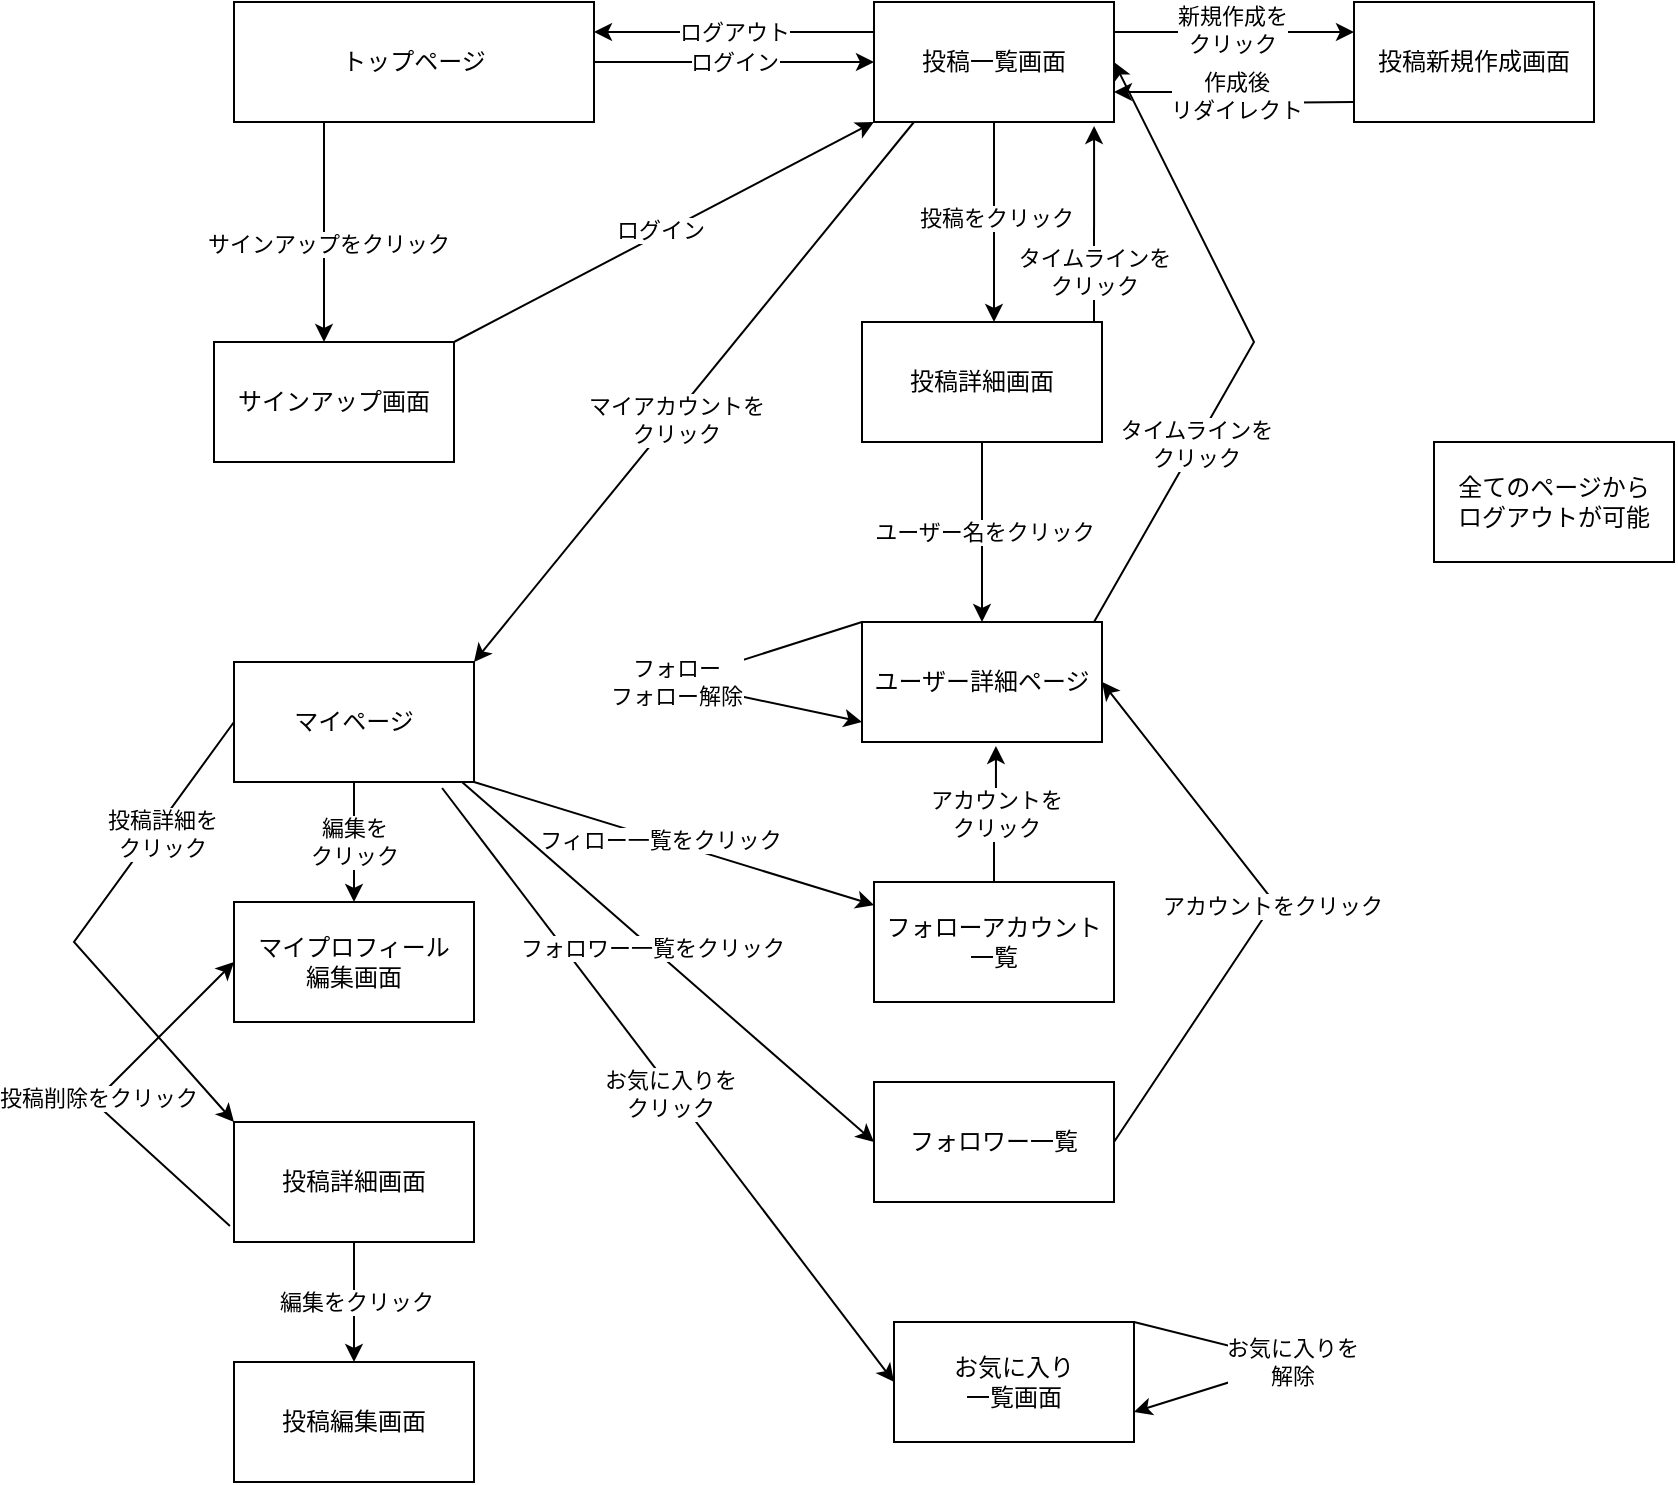 <mxfile version="21.1.5" type="device">
  <diagram name="ページ1" id="MKNvnPIcQKEw9XKGdOnA">
    <mxGraphModel dx="1811" dy="548" grid="1" gridSize="10" guides="1" tooltips="1" connect="1" arrows="1" fold="1" page="1" pageScale="1" pageWidth="827" pageHeight="1169" math="0" shadow="0">
      <root>
        <mxCell id="0" />
        <mxCell id="1" parent="0" />
        <mxCell id="Ll7TEgQNnreRBFit79Cj-6" style="edgeStyle=orthogonalEdgeStyle;rounded=0;orthogonalLoop=1;jettySize=auto;html=1;exitX=0.25;exitY=1;exitDx=0;exitDy=0;" edge="1" parent="1" source="Ll7TEgQNnreRBFit79Cj-1">
          <mxGeometry relative="1" as="geometry">
            <mxPoint x="85" y="210" as="targetPoint" />
          </mxGeometry>
        </mxCell>
        <mxCell id="Ll7TEgQNnreRBFit79Cj-12" value="サインアップをクリック" style="edgeLabel;html=1;align=center;verticalAlign=middle;resizable=0;points=[];" vertex="1" connectable="0" parent="Ll7TEgQNnreRBFit79Cj-6">
          <mxGeometry x="0.109" y="1" relative="1" as="geometry">
            <mxPoint as="offset" />
          </mxGeometry>
        </mxCell>
        <mxCell id="Ll7TEgQNnreRBFit79Cj-15" value="ログイン" style="edgeStyle=orthogonalEdgeStyle;rounded=0;orthogonalLoop=1;jettySize=auto;html=1;exitX=1;exitY=0.5;exitDx=0;exitDy=0;entryX=0;entryY=0.5;entryDx=0;entryDy=0;" edge="1" parent="1" source="Ll7TEgQNnreRBFit79Cj-1" target="Ll7TEgQNnreRBFit79Cj-14">
          <mxGeometry relative="1" as="geometry" />
        </mxCell>
        <mxCell id="Ll7TEgQNnreRBFit79Cj-1" value="トップページ" style="rounded=0;whiteSpace=wrap;html=1;" vertex="1" parent="1">
          <mxGeometry x="40" y="40" width="180" height="60" as="geometry" />
        </mxCell>
        <mxCell id="Ll7TEgQNnreRBFit79Cj-7" value="サインアップ画面" style="rounded=0;whiteSpace=wrap;html=1;" vertex="1" parent="1">
          <mxGeometry x="30" y="210" width="120" height="60" as="geometry" />
        </mxCell>
        <mxCell id="Ll7TEgQNnreRBFit79Cj-16" style="edgeStyle=orthogonalEdgeStyle;rounded=0;orthogonalLoop=1;jettySize=auto;html=1;" edge="1" parent="1" source="Ll7TEgQNnreRBFit79Cj-14">
          <mxGeometry relative="1" as="geometry">
            <mxPoint x="420" y="200" as="targetPoint" />
          </mxGeometry>
        </mxCell>
        <mxCell id="Ll7TEgQNnreRBFit79Cj-22" value="投稿をクリック" style="edgeLabel;html=1;align=center;verticalAlign=middle;resizable=0;points=[];" vertex="1" connectable="0" parent="Ll7TEgQNnreRBFit79Cj-16">
          <mxGeometry x="-0.04" y="1" relative="1" as="geometry">
            <mxPoint as="offset" />
          </mxGeometry>
        </mxCell>
        <mxCell id="Ll7TEgQNnreRBFit79Cj-19" value="ログアウト" style="edgeStyle=orthogonalEdgeStyle;rounded=0;orthogonalLoop=1;jettySize=auto;html=1;exitX=0;exitY=0.25;exitDx=0;exitDy=0;entryX=1;entryY=0.25;entryDx=0;entryDy=0;" edge="1" parent="1" source="Ll7TEgQNnreRBFit79Cj-14" target="Ll7TEgQNnreRBFit79Cj-1">
          <mxGeometry relative="1" as="geometry" />
        </mxCell>
        <mxCell id="Ll7TEgQNnreRBFit79Cj-32" style="edgeStyle=orthogonalEdgeStyle;rounded=0;orthogonalLoop=1;jettySize=auto;html=1;exitX=1;exitY=0.25;exitDx=0;exitDy=0;" edge="1" parent="1" source="Ll7TEgQNnreRBFit79Cj-14">
          <mxGeometry relative="1" as="geometry">
            <mxPoint x="600" y="55" as="targetPoint" />
          </mxGeometry>
        </mxCell>
        <mxCell id="Ll7TEgQNnreRBFit79Cj-36" value="新規作成を&lt;br&gt;クリック" style="edgeLabel;html=1;align=center;verticalAlign=middle;resizable=0;points=[];" vertex="1" connectable="0" parent="Ll7TEgQNnreRBFit79Cj-32">
          <mxGeometry x="-0.017" y="1" relative="1" as="geometry">
            <mxPoint as="offset" />
          </mxGeometry>
        </mxCell>
        <mxCell id="Ll7TEgQNnreRBFit79Cj-14" value="投稿一覧画面" style="rounded=0;whiteSpace=wrap;html=1;" vertex="1" parent="1">
          <mxGeometry x="360" y="40" width="120" height="60" as="geometry" />
        </mxCell>
        <mxCell id="Ll7TEgQNnreRBFit79Cj-20" value="ユーザー名をクリック" style="edgeStyle=orthogonalEdgeStyle;rounded=0;orthogonalLoop=1;jettySize=auto;html=1;" edge="1" parent="1" source="Ll7TEgQNnreRBFit79Cj-18">
          <mxGeometry relative="1" as="geometry">
            <mxPoint x="414" y="350" as="targetPoint" />
          </mxGeometry>
        </mxCell>
        <mxCell id="Ll7TEgQNnreRBFit79Cj-18" value="投稿詳細画面" style="rounded=0;whiteSpace=wrap;html=1;" vertex="1" parent="1">
          <mxGeometry x="354" y="200" width="120" height="60" as="geometry" />
        </mxCell>
        <mxCell id="Ll7TEgQNnreRBFit79Cj-21" value="ユーザー詳細ページ" style="rounded=0;whiteSpace=wrap;html=1;" vertex="1" parent="1">
          <mxGeometry x="354" y="350" width="120" height="60" as="geometry" />
        </mxCell>
        <mxCell id="Ll7TEgQNnreRBFit79Cj-23" value="" style="endArrow=classic;html=1;rounded=0;entryX=1;entryY=0.5;entryDx=0;entryDy=0;" edge="1" parent="1" target="Ll7TEgQNnreRBFit79Cj-14">
          <mxGeometry width="50" height="50" relative="1" as="geometry">
            <mxPoint x="470" y="350" as="sourcePoint" />
            <mxPoint x="520" y="300" as="targetPoint" />
            <Array as="points">
              <mxPoint x="550" y="210" />
            </Array>
          </mxGeometry>
        </mxCell>
        <mxCell id="Ll7TEgQNnreRBFit79Cj-24" value="タイムラインを&lt;br&gt;クリック" style="edgeLabel;html=1;align=center;verticalAlign=middle;resizable=0;points=[];" vertex="1" connectable="0" parent="Ll7TEgQNnreRBFit79Cj-23">
          <mxGeometry x="-0.354" relative="1" as="geometry">
            <mxPoint as="offset" />
          </mxGeometry>
        </mxCell>
        <mxCell id="Ll7TEgQNnreRBFit79Cj-25" value="" style="endArrow=classic;html=1;rounded=0;entryX=0.917;entryY=1.033;entryDx=0;entryDy=0;entryPerimeter=0;" edge="1" parent="1" target="Ll7TEgQNnreRBFit79Cj-14">
          <mxGeometry width="50" height="50" relative="1" as="geometry">
            <mxPoint x="470" y="200" as="sourcePoint" />
            <mxPoint x="520" y="150" as="targetPoint" />
          </mxGeometry>
        </mxCell>
        <mxCell id="Ll7TEgQNnreRBFit79Cj-26" value="タイムラインを&lt;br&gt;クリック" style="edgeLabel;html=1;align=center;verticalAlign=middle;resizable=0;points=[];" vertex="1" connectable="0" parent="Ll7TEgQNnreRBFit79Cj-25">
          <mxGeometry x="-0.49" relative="1" as="geometry">
            <mxPoint as="offset" />
          </mxGeometry>
        </mxCell>
        <mxCell id="Ll7TEgQNnreRBFit79Cj-28" value="" style="endArrow=classic;html=1;rounded=0;entryX=0;entryY=1;entryDx=0;entryDy=0;" edge="1" parent="1" target="Ll7TEgQNnreRBFit79Cj-14">
          <mxGeometry width="50" height="50" relative="1" as="geometry">
            <mxPoint x="150" y="210" as="sourcePoint" />
            <mxPoint x="200" y="160" as="targetPoint" />
          </mxGeometry>
        </mxCell>
        <mxCell id="Ll7TEgQNnreRBFit79Cj-29" value="ログイン" style="edgeLabel;html=1;align=center;verticalAlign=middle;resizable=0;points=[];" vertex="1" connectable="0" parent="Ll7TEgQNnreRBFit79Cj-28">
          <mxGeometry x="-0.011" y="2" relative="1" as="geometry">
            <mxPoint as="offset" />
          </mxGeometry>
        </mxCell>
        <mxCell id="Ll7TEgQNnreRBFit79Cj-31" value="フォロー&lt;br&gt;フォロー解除" style="endArrow=classic;html=1;rounded=0;exitX=0;exitY=0;exitDx=0;exitDy=0;" edge="1" parent="1" source="Ll7TEgQNnreRBFit79Cj-21">
          <mxGeometry width="50" height="50" relative="1" as="geometry">
            <mxPoint x="360" y="350" as="sourcePoint" />
            <mxPoint x="354" y="400" as="targetPoint" />
            <Array as="points">
              <mxPoint x="260" y="380" />
            </Array>
          </mxGeometry>
        </mxCell>
        <mxCell id="Ll7TEgQNnreRBFit79Cj-34" style="edgeStyle=orthogonalEdgeStyle;rounded=0;orthogonalLoop=1;jettySize=auto;html=1;entryX=1;entryY=0.75;entryDx=0;entryDy=0;" edge="1" parent="1" target="Ll7TEgQNnreRBFit79Cj-14">
          <mxGeometry relative="1" as="geometry">
            <mxPoint x="490" y="70" as="targetPoint" />
            <mxPoint x="600" y="90" as="sourcePoint" />
          </mxGeometry>
        </mxCell>
        <mxCell id="Ll7TEgQNnreRBFit79Cj-35" value="作成後&lt;br&gt;リダイレクト" style="edgeLabel;html=1;align=center;verticalAlign=middle;resizable=0;points=[];" vertex="1" connectable="0" parent="Ll7TEgQNnreRBFit79Cj-34">
          <mxGeometry x="0.017" y="-1" relative="1" as="geometry">
            <mxPoint as="offset" />
          </mxGeometry>
        </mxCell>
        <mxCell id="Ll7TEgQNnreRBFit79Cj-33" value="投稿新規作成画面" style="rounded=0;whiteSpace=wrap;html=1;" vertex="1" parent="1">
          <mxGeometry x="600" y="40" width="120" height="60" as="geometry" />
        </mxCell>
        <mxCell id="Ll7TEgQNnreRBFit79Cj-37" value="" style="endArrow=classic;html=1;rounded=0;" edge="1" parent="1">
          <mxGeometry width="50" height="50" relative="1" as="geometry">
            <mxPoint x="380" y="100" as="sourcePoint" />
            <mxPoint x="160" y="370" as="targetPoint" />
          </mxGeometry>
        </mxCell>
        <mxCell id="Ll7TEgQNnreRBFit79Cj-39" value="マイアカウントを&lt;br&gt;クリック" style="edgeLabel;html=1;align=center;verticalAlign=middle;resizable=0;points=[];" vertex="1" connectable="0" parent="Ll7TEgQNnreRBFit79Cj-37">
          <mxGeometry x="0.095" y="2" relative="1" as="geometry">
            <mxPoint as="offset" />
          </mxGeometry>
        </mxCell>
        <mxCell id="Ll7TEgQNnreRBFit79Cj-38" value="マイページ" style="rounded=0;whiteSpace=wrap;html=1;" vertex="1" parent="1">
          <mxGeometry x="40" y="370" width="120" height="60" as="geometry" />
        </mxCell>
        <mxCell id="Ll7TEgQNnreRBFit79Cj-42" value="編集を&lt;br&gt;クリック" style="edgeStyle=orthogonalEdgeStyle;rounded=0;orthogonalLoop=1;jettySize=auto;html=1;" edge="1" parent="1" source="Ll7TEgQNnreRBFit79Cj-38" target="Ll7TEgQNnreRBFit79Cj-41">
          <mxGeometry relative="1" as="geometry" />
        </mxCell>
        <mxCell id="Ll7TEgQNnreRBFit79Cj-41" value="マイプロフィール&lt;br&gt;編集画面" style="rounded=0;whiteSpace=wrap;html=1;" vertex="1" parent="1">
          <mxGeometry x="40" y="490" width="120" height="60" as="geometry" />
        </mxCell>
        <mxCell id="Ll7TEgQNnreRBFit79Cj-44" value="" style="endArrow=classic;html=1;rounded=0;exitX=1;exitY=1;exitDx=0;exitDy=0;" edge="1" parent="1" source="Ll7TEgQNnreRBFit79Cj-38" target="Ll7TEgQNnreRBFit79Cj-45">
          <mxGeometry width="50" height="50" relative="1" as="geometry">
            <mxPoint x="190" y="480" as="sourcePoint" />
            <mxPoint x="350" y="480" as="targetPoint" />
          </mxGeometry>
        </mxCell>
        <mxCell id="Ll7TEgQNnreRBFit79Cj-54" value="フィロー一覧をクリック" style="edgeLabel;html=1;align=center;verticalAlign=middle;resizable=0;points=[];" vertex="1" connectable="0" parent="Ll7TEgQNnreRBFit79Cj-44">
          <mxGeometry x="-0.069" relative="1" as="geometry">
            <mxPoint as="offset" />
          </mxGeometry>
        </mxCell>
        <mxCell id="Ll7TEgQNnreRBFit79Cj-47" style="edgeStyle=orthogonalEdgeStyle;rounded=0;orthogonalLoop=1;jettySize=auto;html=1;exitX=0.5;exitY=0;exitDx=0;exitDy=0;entryX=0.558;entryY=1.033;entryDx=0;entryDy=0;entryPerimeter=0;" edge="1" parent="1" source="Ll7TEgQNnreRBFit79Cj-45" target="Ll7TEgQNnreRBFit79Cj-21">
          <mxGeometry relative="1" as="geometry" />
        </mxCell>
        <mxCell id="Ll7TEgQNnreRBFit79Cj-48" value="アカウントを&lt;br&gt;クリック" style="edgeLabel;html=1;align=center;verticalAlign=middle;resizable=0;points=[];" vertex="1" connectable="0" parent="Ll7TEgQNnreRBFit79Cj-47">
          <mxGeometry x="0.043" y="1" relative="1" as="geometry">
            <mxPoint x="1" y="1" as="offset" />
          </mxGeometry>
        </mxCell>
        <mxCell id="Ll7TEgQNnreRBFit79Cj-45" value="フォローアカウント&lt;br&gt;一覧" style="rounded=0;whiteSpace=wrap;html=1;" vertex="1" parent="1">
          <mxGeometry x="360" y="480" width="120" height="60" as="geometry" />
        </mxCell>
        <mxCell id="Ll7TEgQNnreRBFit79Cj-49" value="" style="endArrow=classic;html=1;rounded=0;exitX=0.867;exitY=1.05;exitDx=0;exitDy=0;exitPerimeter=0;entryX=0;entryY=0.5;entryDx=0;entryDy=0;" edge="1" parent="1" source="Ll7TEgQNnreRBFit79Cj-38" target="Ll7TEgQNnreRBFit79Cj-50">
          <mxGeometry width="50" height="50" relative="1" as="geometry">
            <mxPoint x="270" y="620" as="sourcePoint" />
            <mxPoint x="360" y="620" as="targetPoint" />
          </mxGeometry>
        </mxCell>
        <mxCell id="Ll7TEgQNnreRBFit79Cj-51" value="お気に入りを&lt;br&gt;クリック" style="edgeLabel;html=1;align=center;verticalAlign=middle;resizable=0;points=[];" vertex="1" connectable="0" parent="Ll7TEgQNnreRBFit79Cj-49">
          <mxGeometry x="0.026" y="-1" relative="1" as="geometry">
            <mxPoint x="-1" as="offset" />
          </mxGeometry>
        </mxCell>
        <mxCell id="Ll7TEgQNnreRBFit79Cj-50" value="お気に入り&lt;br&gt;一覧画面" style="rounded=0;whiteSpace=wrap;html=1;" vertex="1" parent="1">
          <mxGeometry x="370" y="700" width="120" height="60" as="geometry" />
        </mxCell>
        <mxCell id="Ll7TEgQNnreRBFit79Cj-53" value="お気に入りを&lt;br&gt;解除" style="endArrow=classic;html=1;rounded=0;entryX=1;entryY=0.75;entryDx=0;entryDy=0;exitX=1;exitY=0;exitDx=0;exitDy=0;" edge="1" parent="1" source="Ll7TEgQNnreRBFit79Cj-50" target="Ll7TEgQNnreRBFit79Cj-50">
          <mxGeometry width="50" height="50" relative="1" as="geometry">
            <mxPoint x="480" y="600" as="sourcePoint" />
            <mxPoint x="530" y="550" as="targetPoint" />
            <Array as="points">
              <mxPoint x="570" y="720" />
            </Array>
          </mxGeometry>
        </mxCell>
        <mxCell id="Ll7TEgQNnreRBFit79Cj-55" value="" style="endArrow=classic;html=1;rounded=0;exitX=0.95;exitY=1;exitDx=0;exitDy=0;exitPerimeter=0;" edge="1" parent="1" source="Ll7TEgQNnreRBFit79Cj-38">
          <mxGeometry width="50" height="50" relative="1" as="geometry">
            <mxPoint x="360" y="610" as="sourcePoint" />
            <mxPoint x="360" y="610" as="targetPoint" />
          </mxGeometry>
        </mxCell>
        <mxCell id="Ll7TEgQNnreRBFit79Cj-57" value="フォロワー一覧をクリック" style="edgeLabel;html=1;align=center;verticalAlign=middle;resizable=0;points=[];" vertex="1" connectable="0" parent="Ll7TEgQNnreRBFit79Cj-55">
          <mxGeometry x="-0.083" y="1" relative="1" as="geometry">
            <mxPoint y="1" as="offset" />
          </mxGeometry>
        </mxCell>
        <mxCell id="Ll7TEgQNnreRBFit79Cj-56" value="フォロワー一覧" style="rounded=0;whiteSpace=wrap;html=1;" vertex="1" parent="1">
          <mxGeometry x="360" y="580" width="120" height="60" as="geometry" />
        </mxCell>
        <mxCell id="Ll7TEgQNnreRBFit79Cj-59" value="アカウントをクリック" style="endArrow=classic;html=1;rounded=0;entryX=1;entryY=0.5;entryDx=0;entryDy=0;exitX=1;exitY=0.5;exitDx=0;exitDy=0;" edge="1" parent="1" source="Ll7TEgQNnreRBFit79Cj-56" target="Ll7TEgQNnreRBFit79Cj-21">
          <mxGeometry width="50" height="50" relative="1" as="geometry">
            <mxPoint x="630" y="560" as="sourcePoint" />
            <mxPoint x="530" y="610" as="targetPoint" />
            <Array as="points">
              <mxPoint x="560" y="490" />
            </Array>
          </mxGeometry>
        </mxCell>
        <mxCell id="Ll7TEgQNnreRBFit79Cj-61" value="" style="endArrow=classic;html=1;rounded=0;exitX=0;exitY=0.5;exitDx=0;exitDy=0;entryX=0;entryY=0;entryDx=0;entryDy=0;" edge="1" parent="1" source="Ll7TEgQNnreRBFit79Cj-38" target="Ll7TEgQNnreRBFit79Cj-63">
          <mxGeometry width="50" height="50" relative="1" as="geometry">
            <mxPoint x="40" y="400" as="sourcePoint" />
            <mxPoint x="10" y="590" as="targetPoint" />
            <Array as="points">
              <mxPoint x="-40" y="510" />
            </Array>
          </mxGeometry>
        </mxCell>
        <mxCell id="Ll7TEgQNnreRBFit79Cj-70" value="投稿詳細を&lt;br&gt;クリック" style="edgeLabel;html=1;align=center;verticalAlign=middle;resizable=0;points=[];" vertex="1" connectable="0" parent="Ll7TEgQNnreRBFit79Cj-61">
          <mxGeometry x="-0.482" y="4" relative="1" as="geometry">
            <mxPoint as="offset" />
          </mxGeometry>
        </mxCell>
        <mxCell id="Ll7TEgQNnreRBFit79Cj-65" value="編集をクリック" style="edgeStyle=orthogonalEdgeStyle;rounded=0;orthogonalLoop=1;jettySize=auto;html=1;exitX=0.5;exitY=1;exitDx=0;exitDy=0;" edge="1" parent="1" source="Ll7TEgQNnreRBFit79Cj-63">
          <mxGeometry relative="1" as="geometry">
            <mxPoint x="100" y="720" as="targetPoint" />
          </mxGeometry>
        </mxCell>
        <mxCell id="Ll7TEgQNnreRBFit79Cj-63" value="投稿詳細画面" style="rounded=0;whiteSpace=wrap;html=1;" vertex="1" parent="1">
          <mxGeometry x="40" y="600" width="120" height="60" as="geometry" />
        </mxCell>
        <mxCell id="Ll7TEgQNnreRBFit79Cj-66" value="投稿編集画面" style="rounded=0;whiteSpace=wrap;html=1;" vertex="1" parent="1">
          <mxGeometry x="40" y="720" width="120" height="60" as="geometry" />
        </mxCell>
        <mxCell id="Ll7TEgQNnreRBFit79Cj-67" value="投稿削除をクリック" style="endArrow=classic;html=1;rounded=0;exitX=-0.017;exitY=0.867;exitDx=0;exitDy=0;entryX=0;entryY=0.5;entryDx=0;entryDy=0;exitPerimeter=0;" edge="1" parent="1" source="Ll7TEgQNnreRBFit79Cj-63" target="Ll7TEgQNnreRBFit79Cj-41">
          <mxGeometry width="50" height="50" relative="1" as="geometry">
            <mxPoint x="-40" y="710" as="sourcePoint" />
            <mxPoint x="40" y="860" as="targetPoint" />
            <Array as="points">
              <mxPoint x="-30" y="590" />
            </Array>
          </mxGeometry>
        </mxCell>
        <mxCell id="Ll7TEgQNnreRBFit79Cj-71" value="全てのページから&lt;br&gt;ログアウトが可能" style="whiteSpace=wrap;html=1;" vertex="1" parent="1">
          <mxGeometry x="640" y="260" width="120" height="60" as="geometry" />
        </mxCell>
      </root>
    </mxGraphModel>
  </diagram>
</mxfile>
